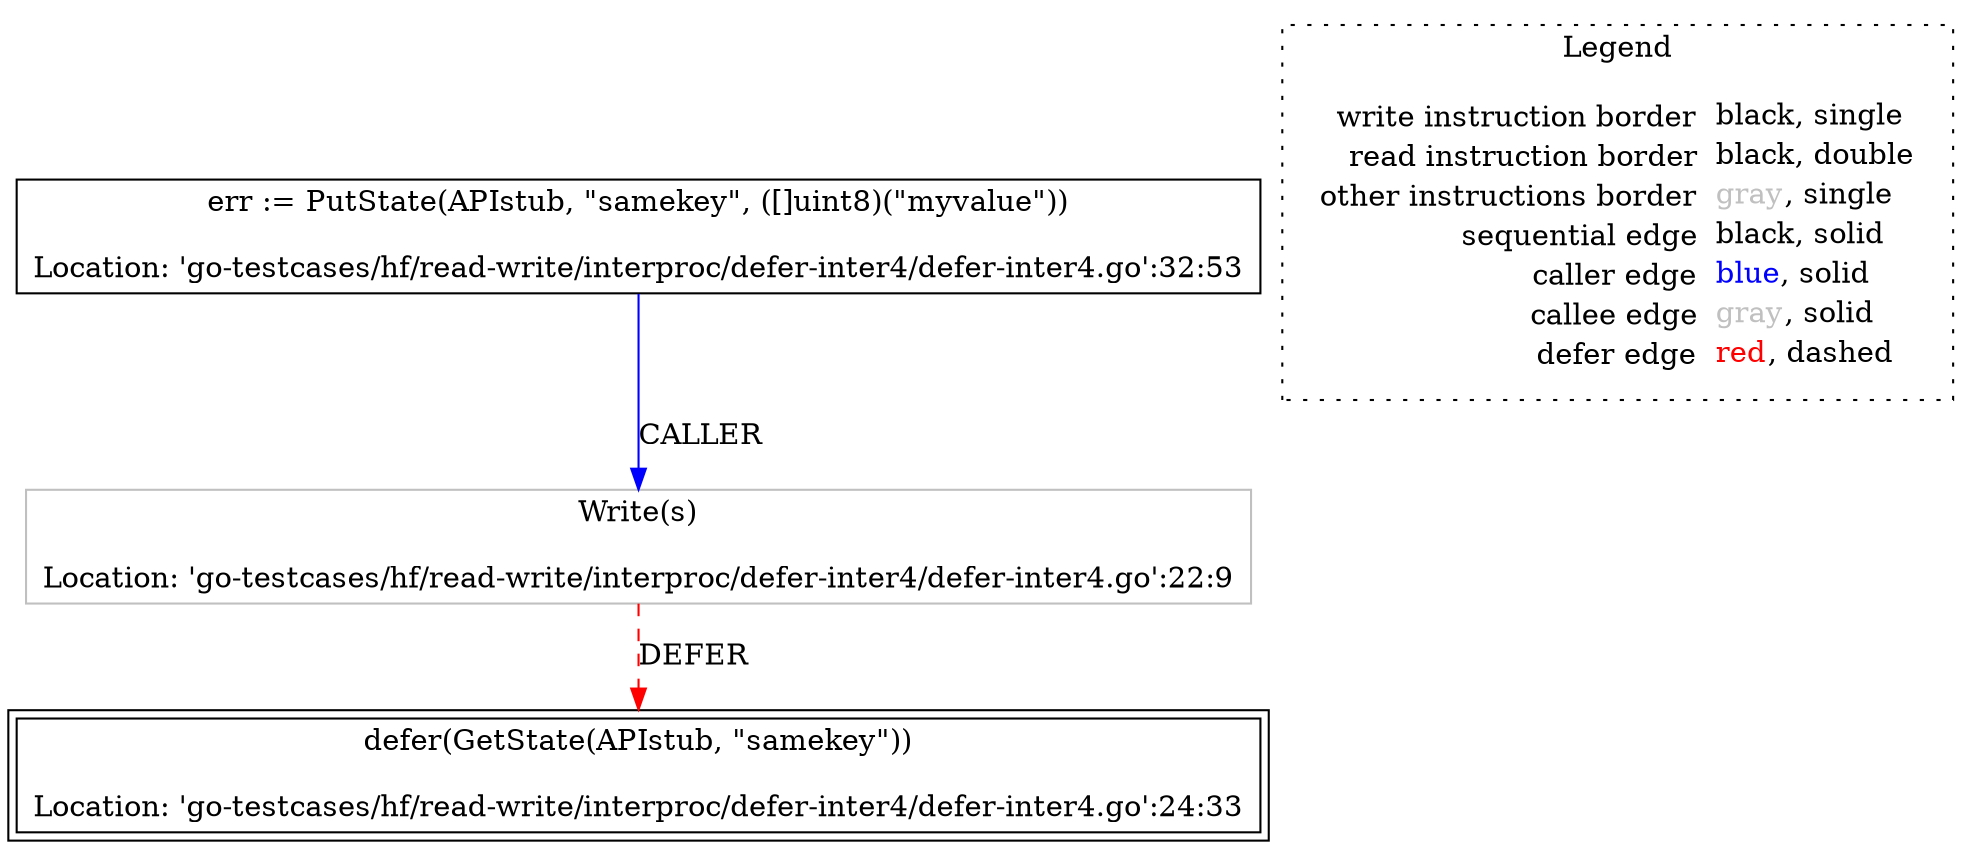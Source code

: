 digraph {
	"node0" [shape="rect",color="gray",label=<Write(s)<BR/><BR/>Location: 'go-testcases/hf/read-write/interproc/defer-inter4/defer-inter4.go':22:9>];
	"node1" [shape="rect",color="black",peripheries="2",label=<defer(GetState(APIstub, &quot;samekey&quot;))<BR/><BR/>Location: 'go-testcases/hf/read-write/interproc/defer-inter4/defer-inter4.go':24:33>];
	"node2" [shape="rect",color="black",label=<err := PutState(APIstub, &quot;samekey&quot;, ([]uint8)(&quot;myvalue&quot;))<BR/><BR/>Location: 'go-testcases/hf/read-write/interproc/defer-inter4/defer-inter4.go':32:53>];
	"node0" -> "node1" [color="red",style="dashed",label=DEFER];
	"node2" -> "node0" [color="blue",label=CALLER];
subgraph cluster_legend {
	label="Legend";
	style=dotted;
	node [shape=plaintext];
	"legend" [label=<<table border="0" cellpadding="2" cellspacing="0" cellborder="0"><tr><td align="right">write instruction border&nbsp;</td><td align="left"><font color="black">black</font>, single</td></tr><tr><td align="right">read instruction border&nbsp;</td><td align="left"><font color="black">black</font>, double</td></tr><tr><td align="right">other instructions border&nbsp;</td><td align="left"><font color="gray">gray</font>, single</td></tr><tr><td align="right">sequential edge&nbsp;</td><td align="left"><font color="black">black</font>, solid</td></tr><tr><td align="right">caller edge&nbsp;</td><td align="left"><font color="blue">blue</font>, solid</td></tr><tr><td align="right">callee edge&nbsp;</td><td align="left"><font color="gray">gray</font>, solid</td></tr><tr><td align="right">defer edge&nbsp;</td><td align="left"><font color="red">red</font>, dashed</td></tr></table>>];
}

}
